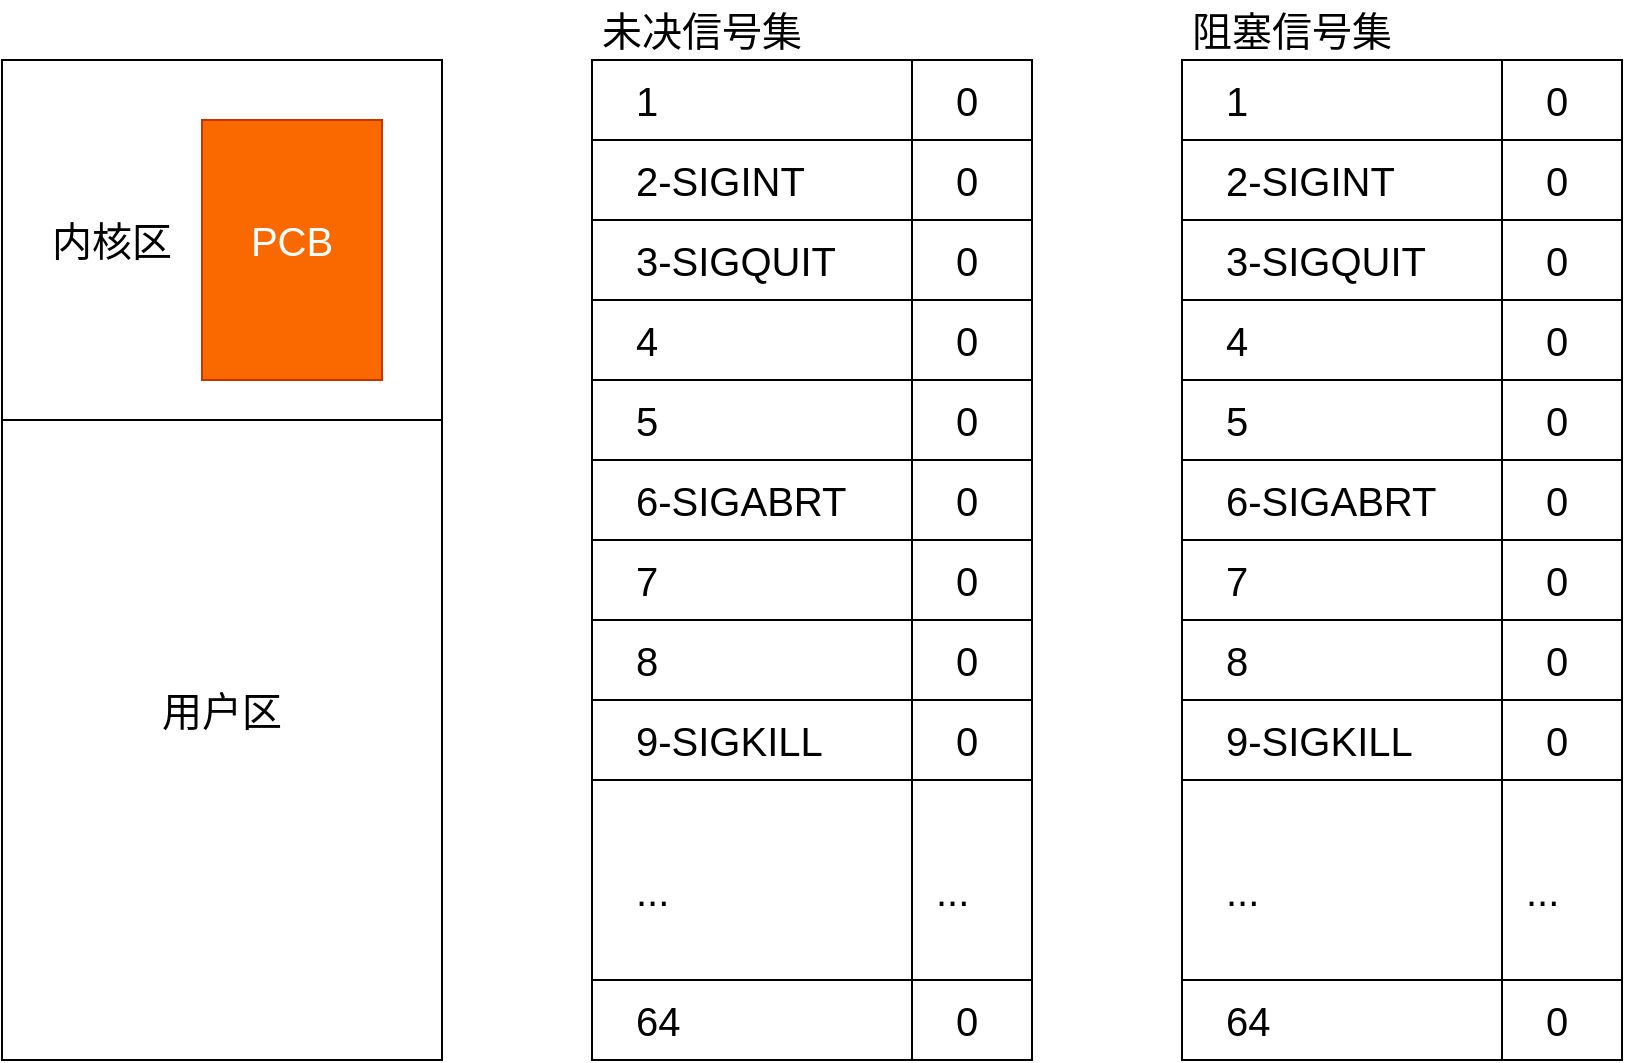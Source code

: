 <mxfile version="26.1.2">
  <diagram name="第 1 页" id="8x-L_6RalCvoe02NswXf">
    <mxGraphModel dx="1562" dy="853" grid="1" gridSize="10" guides="1" tooltips="1" connect="1" arrows="1" fold="1" page="1" pageScale="1" pageWidth="827" pageHeight="1169" math="0" shadow="0">
      <root>
        <mxCell id="0" />
        <mxCell id="1" parent="0" />
        <mxCell id="Lr_TVQ5S5jO8yoN1gr7h-4" value="" style="group;fillColor=#647687;fontColor=#ffffff;strokeColor=#314354;" vertex="1" connectable="0" parent="1">
          <mxGeometry x="200" y="110" width="220" height="500" as="geometry" />
        </mxCell>
        <mxCell id="Lr_TVQ5S5jO8yoN1gr7h-1" value="" style="rounded=0;whiteSpace=wrap;html=1;" vertex="1" parent="Lr_TVQ5S5jO8yoN1gr7h-4">
          <mxGeometry width="220.0" height="500" as="geometry" />
        </mxCell>
        <mxCell id="Lr_TVQ5S5jO8yoN1gr7h-3" value="" style="rounded=0;whiteSpace=wrap;html=1;" vertex="1" parent="Lr_TVQ5S5jO8yoN1gr7h-4">
          <mxGeometry width="220.0" height="180" as="geometry" />
        </mxCell>
        <mxCell id="Lr_TVQ5S5jO8yoN1gr7h-6" value="&lt;font style=&quot;font-size: 20px;&quot;&gt;用户区&lt;/font&gt;" style="text;html=1;align=center;verticalAlign=middle;whiteSpace=wrap;rounded=0;" vertex="1" parent="Lr_TVQ5S5jO8yoN1gr7h-4">
          <mxGeometry x="65" y="310" width="90" height="30" as="geometry" />
        </mxCell>
        <mxCell id="Lr_TVQ5S5jO8yoN1gr7h-8" value="&lt;font style=&quot;font-size: 20px;&quot;&gt;内核区&lt;/font&gt;" style="text;html=1;align=center;verticalAlign=middle;whiteSpace=wrap;rounded=0;" vertex="1" parent="Lr_TVQ5S5jO8yoN1gr7h-4">
          <mxGeometry x="10" y="75" width="90" height="30" as="geometry" />
        </mxCell>
        <mxCell id="Lr_TVQ5S5jO8yoN1gr7h-9" value="" style="rounded=0;whiteSpace=wrap;html=1;fillColor=#fa6800;strokeColor=#C73500;fillStyle=solid;fontColor=#000000;" vertex="1" parent="Lr_TVQ5S5jO8yoN1gr7h-4">
          <mxGeometry x="100" y="30" width="90" height="130" as="geometry" />
        </mxCell>
        <mxCell id="Lr_TVQ5S5jO8yoN1gr7h-10" value="&lt;font style=&quot;font-size: 20px;&quot;&gt;PCB&lt;/font&gt;" style="text;html=1;align=center;verticalAlign=middle;whiteSpace=wrap;rounded=0;fontColor=#FFFFFF;" vertex="1" parent="Lr_TVQ5S5jO8yoN1gr7h-4">
          <mxGeometry x="100" y="75" width="90" height="30" as="geometry" />
        </mxCell>
        <mxCell id="Lr_TVQ5S5jO8yoN1gr7h-18" value="&lt;font style=&quot;font-size: 20px;&quot;&gt;未决信号集&lt;/font&gt;" style="text;html=1;align=center;verticalAlign=middle;whiteSpace=wrap;rounded=0;" vertex="1" parent="1">
          <mxGeometry x="495" y="80" width="110" height="30" as="geometry" />
        </mxCell>
        <mxCell id="Lr_TVQ5S5jO8yoN1gr7h-82" value="&lt;span style=&quot;font-size: 20px;&quot;&gt;阻塞信号集&lt;/span&gt;" style="text;html=1;align=center;verticalAlign=middle;whiteSpace=wrap;rounded=0;" vertex="1" parent="1">
          <mxGeometry x="790" y="80" width="110" height="30" as="geometry" />
        </mxCell>
        <mxCell id="Lr_TVQ5S5jO8yoN1gr7h-136" value="" style="group" vertex="1" connectable="0" parent="1">
          <mxGeometry x="790" y="110" width="220" height="500" as="geometry" />
        </mxCell>
        <mxCell id="Lr_TVQ5S5jO8yoN1gr7h-81" value="" style="rounded=0;whiteSpace=wrap;html=1;" vertex="1" parent="Lr_TVQ5S5jO8yoN1gr7h-136">
          <mxGeometry width="220.0" height="500" as="geometry" />
        </mxCell>
        <mxCell id="Lr_TVQ5S5jO8yoN1gr7h-83" value="" style="group" vertex="1" connectable="0" parent="Lr_TVQ5S5jO8yoN1gr7h-136">
          <mxGeometry width="220" height="40" as="geometry" />
        </mxCell>
        <mxCell id="Lr_TVQ5S5jO8yoN1gr7h-84" value="" style="rounded=0;whiteSpace=wrap;html=1;" vertex="1" parent="Lr_TVQ5S5jO8yoN1gr7h-83">
          <mxGeometry width="220" height="40" as="geometry" />
        </mxCell>
        <mxCell id="Lr_TVQ5S5jO8yoN1gr7h-85" value="" style="rounded=0;whiteSpace=wrap;html=1;" vertex="1" parent="Lr_TVQ5S5jO8yoN1gr7h-83">
          <mxGeometry x="160" width="60" height="40" as="geometry" />
        </mxCell>
        <mxCell id="Lr_TVQ5S5jO8yoN1gr7h-86" value="&lt;font style=&quot;font-size: 20px;&quot;&gt;1&lt;/font&gt;" style="text;html=1;align=left;verticalAlign=middle;whiteSpace=wrap;rounded=0;" vertex="1" parent="Lr_TVQ5S5jO8yoN1gr7h-83">
          <mxGeometry x="20" y="5" width="90" height="30" as="geometry" />
        </mxCell>
        <mxCell id="Lr_TVQ5S5jO8yoN1gr7h-87" value="&lt;font style=&quot;font-size: 20px;&quot;&gt;0&lt;/font&gt;" style="text;html=1;align=left;verticalAlign=middle;whiteSpace=wrap;rounded=0;" vertex="1" parent="Lr_TVQ5S5jO8yoN1gr7h-83">
          <mxGeometry x="180" y="5" width="20" height="30" as="geometry" />
        </mxCell>
        <mxCell id="Lr_TVQ5S5jO8yoN1gr7h-88" value="" style="group" vertex="1" connectable="0" parent="Lr_TVQ5S5jO8yoN1gr7h-136">
          <mxGeometry y="40" width="220" height="40" as="geometry" />
        </mxCell>
        <mxCell id="Lr_TVQ5S5jO8yoN1gr7h-89" value="" style="rounded=0;whiteSpace=wrap;html=1;" vertex="1" parent="Lr_TVQ5S5jO8yoN1gr7h-88">
          <mxGeometry width="220" height="40" as="geometry" />
        </mxCell>
        <mxCell id="Lr_TVQ5S5jO8yoN1gr7h-90" value="" style="rounded=0;whiteSpace=wrap;html=1;" vertex="1" parent="Lr_TVQ5S5jO8yoN1gr7h-88">
          <mxGeometry x="160" width="60" height="40" as="geometry" />
        </mxCell>
        <mxCell id="Lr_TVQ5S5jO8yoN1gr7h-91" value="&lt;font style=&quot;font-size: 20px;&quot;&gt;2-SIGINT&lt;/font&gt;" style="text;html=1;align=left;verticalAlign=middle;whiteSpace=wrap;rounded=0;" vertex="1" parent="Lr_TVQ5S5jO8yoN1gr7h-88">
          <mxGeometry x="20" y="5" width="90" height="30" as="geometry" />
        </mxCell>
        <mxCell id="Lr_TVQ5S5jO8yoN1gr7h-92" value="&lt;font style=&quot;font-size: 20px;&quot;&gt;0&lt;/font&gt;" style="text;html=1;align=left;verticalAlign=middle;whiteSpace=wrap;rounded=0;" vertex="1" parent="Lr_TVQ5S5jO8yoN1gr7h-88">
          <mxGeometry x="180" y="5" width="20" height="30" as="geometry" />
        </mxCell>
        <mxCell id="Lr_TVQ5S5jO8yoN1gr7h-93" value="" style="group" vertex="1" connectable="0" parent="Lr_TVQ5S5jO8yoN1gr7h-136">
          <mxGeometry y="80" width="220" height="40" as="geometry" />
        </mxCell>
        <mxCell id="Lr_TVQ5S5jO8yoN1gr7h-94" value="" style="rounded=0;whiteSpace=wrap;html=1;" vertex="1" parent="Lr_TVQ5S5jO8yoN1gr7h-93">
          <mxGeometry width="220" height="40" as="geometry" />
        </mxCell>
        <mxCell id="Lr_TVQ5S5jO8yoN1gr7h-95" value="" style="rounded=0;whiteSpace=wrap;html=1;" vertex="1" parent="Lr_TVQ5S5jO8yoN1gr7h-93">
          <mxGeometry x="160" width="60" height="40" as="geometry" />
        </mxCell>
        <mxCell id="Lr_TVQ5S5jO8yoN1gr7h-96" value="&lt;font style=&quot;font-size: 20px;&quot;&gt;3-SIGQUIT&lt;/font&gt;" style="text;html=1;align=left;verticalAlign=middle;whiteSpace=wrap;rounded=0;" vertex="1" parent="Lr_TVQ5S5jO8yoN1gr7h-93">
          <mxGeometry x="20" y="5" width="110" height="30" as="geometry" />
        </mxCell>
        <mxCell id="Lr_TVQ5S5jO8yoN1gr7h-97" value="&lt;font style=&quot;font-size: 20px;&quot;&gt;0&lt;/font&gt;" style="text;html=1;align=left;verticalAlign=middle;whiteSpace=wrap;rounded=0;" vertex="1" parent="Lr_TVQ5S5jO8yoN1gr7h-93">
          <mxGeometry x="180" y="5" width="20" height="30" as="geometry" />
        </mxCell>
        <mxCell id="Lr_TVQ5S5jO8yoN1gr7h-98" value="" style="group" vertex="1" connectable="0" parent="Lr_TVQ5S5jO8yoN1gr7h-136">
          <mxGeometry y="120" width="220" height="40" as="geometry" />
        </mxCell>
        <mxCell id="Lr_TVQ5S5jO8yoN1gr7h-99" value="" style="rounded=0;whiteSpace=wrap;html=1;" vertex="1" parent="Lr_TVQ5S5jO8yoN1gr7h-98">
          <mxGeometry width="220" height="40" as="geometry" />
        </mxCell>
        <mxCell id="Lr_TVQ5S5jO8yoN1gr7h-100" value="" style="rounded=0;whiteSpace=wrap;html=1;" vertex="1" parent="Lr_TVQ5S5jO8yoN1gr7h-98">
          <mxGeometry x="160" width="60" height="40" as="geometry" />
        </mxCell>
        <mxCell id="Lr_TVQ5S5jO8yoN1gr7h-101" value="&lt;font style=&quot;font-size: 20px;&quot;&gt;4&lt;/font&gt;" style="text;html=1;align=left;verticalAlign=middle;whiteSpace=wrap;rounded=0;" vertex="1" parent="Lr_TVQ5S5jO8yoN1gr7h-98">
          <mxGeometry x="20" y="5" width="90" height="30" as="geometry" />
        </mxCell>
        <mxCell id="Lr_TVQ5S5jO8yoN1gr7h-102" value="&lt;font style=&quot;font-size: 20px;&quot;&gt;0&lt;/font&gt;" style="text;html=1;align=left;verticalAlign=middle;whiteSpace=wrap;rounded=0;" vertex="1" parent="Lr_TVQ5S5jO8yoN1gr7h-98">
          <mxGeometry x="180" y="5" width="20" height="30" as="geometry" />
        </mxCell>
        <mxCell id="Lr_TVQ5S5jO8yoN1gr7h-103" value="" style="group" vertex="1" connectable="0" parent="Lr_TVQ5S5jO8yoN1gr7h-136">
          <mxGeometry y="160" width="220" height="40" as="geometry" />
        </mxCell>
        <mxCell id="Lr_TVQ5S5jO8yoN1gr7h-104" value="" style="rounded=0;whiteSpace=wrap;html=1;" vertex="1" parent="Lr_TVQ5S5jO8yoN1gr7h-103">
          <mxGeometry width="220" height="40" as="geometry" />
        </mxCell>
        <mxCell id="Lr_TVQ5S5jO8yoN1gr7h-105" value="" style="rounded=0;whiteSpace=wrap;html=1;" vertex="1" parent="Lr_TVQ5S5jO8yoN1gr7h-103">
          <mxGeometry x="160" width="60" height="40" as="geometry" />
        </mxCell>
        <mxCell id="Lr_TVQ5S5jO8yoN1gr7h-106" value="&lt;font style=&quot;font-size: 20px;&quot;&gt;5&lt;/font&gt;" style="text;html=1;align=left;verticalAlign=middle;whiteSpace=wrap;rounded=0;" vertex="1" parent="Lr_TVQ5S5jO8yoN1gr7h-103">
          <mxGeometry x="20" y="5" width="90" height="30" as="geometry" />
        </mxCell>
        <mxCell id="Lr_TVQ5S5jO8yoN1gr7h-107" value="&lt;font style=&quot;font-size: 20px;&quot;&gt;0&lt;/font&gt;" style="text;html=1;align=left;verticalAlign=middle;whiteSpace=wrap;rounded=0;" vertex="1" parent="Lr_TVQ5S5jO8yoN1gr7h-103">
          <mxGeometry x="180" y="5" width="20" height="30" as="geometry" />
        </mxCell>
        <mxCell id="Lr_TVQ5S5jO8yoN1gr7h-108" value="" style="group" vertex="1" connectable="0" parent="Lr_TVQ5S5jO8yoN1gr7h-136">
          <mxGeometry y="200" width="220" height="40" as="geometry" />
        </mxCell>
        <mxCell id="Lr_TVQ5S5jO8yoN1gr7h-109" value="" style="rounded=0;whiteSpace=wrap;html=1;" vertex="1" parent="Lr_TVQ5S5jO8yoN1gr7h-108">
          <mxGeometry width="220" height="40" as="geometry" />
        </mxCell>
        <mxCell id="Lr_TVQ5S5jO8yoN1gr7h-110" value="" style="rounded=0;whiteSpace=wrap;html=1;" vertex="1" parent="Lr_TVQ5S5jO8yoN1gr7h-108">
          <mxGeometry x="160" width="60" height="40" as="geometry" />
        </mxCell>
        <mxCell id="Lr_TVQ5S5jO8yoN1gr7h-111" value="&lt;font style=&quot;font-size: 20px;&quot;&gt;6-SIGABRT&lt;/font&gt;" style="text;html=1;align=left;verticalAlign=middle;whiteSpace=wrap;rounded=0;" vertex="1" parent="Lr_TVQ5S5jO8yoN1gr7h-108">
          <mxGeometry x="20" y="5" width="110" height="30" as="geometry" />
        </mxCell>
        <mxCell id="Lr_TVQ5S5jO8yoN1gr7h-112" value="&lt;font style=&quot;font-size: 20px;&quot;&gt;0&lt;/font&gt;" style="text;html=1;align=left;verticalAlign=middle;whiteSpace=wrap;rounded=0;" vertex="1" parent="Lr_TVQ5S5jO8yoN1gr7h-108">
          <mxGeometry x="180" y="5" width="20" height="30" as="geometry" />
        </mxCell>
        <mxCell id="Lr_TVQ5S5jO8yoN1gr7h-113" value="" style="group" vertex="1" connectable="0" parent="Lr_TVQ5S5jO8yoN1gr7h-136">
          <mxGeometry y="240" width="220" height="40" as="geometry" />
        </mxCell>
        <mxCell id="Lr_TVQ5S5jO8yoN1gr7h-114" value="" style="rounded=0;whiteSpace=wrap;html=1;" vertex="1" parent="Lr_TVQ5S5jO8yoN1gr7h-113">
          <mxGeometry width="220" height="40" as="geometry" />
        </mxCell>
        <mxCell id="Lr_TVQ5S5jO8yoN1gr7h-115" value="" style="rounded=0;whiteSpace=wrap;html=1;" vertex="1" parent="Lr_TVQ5S5jO8yoN1gr7h-113">
          <mxGeometry x="160" width="60" height="40" as="geometry" />
        </mxCell>
        <mxCell id="Lr_TVQ5S5jO8yoN1gr7h-116" value="&lt;font style=&quot;font-size: 20px;&quot;&gt;7&lt;/font&gt;" style="text;html=1;align=left;verticalAlign=middle;whiteSpace=wrap;rounded=0;" vertex="1" parent="Lr_TVQ5S5jO8yoN1gr7h-113">
          <mxGeometry x="20" y="5" width="90" height="30" as="geometry" />
        </mxCell>
        <mxCell id="Lr_TVQ5S5jO8yoN1gr7h-117" value="&lt;font style=&quot;font-size: 20px;&quot;&gt;0&lt;/font&gt;" style="text;html=1;align=left;verticalAlign=middle;whiteSpace=wrap;rounded=0;" vertex="1" parent="Lr_TVQ5S5jO8yoN1gr7h-113">
          <mxGeometry x="180" y="5" width="20" height="30" as="geometry" />
        </mxCell>
        <mxCell id="Lr_TVQ5S5jO8yoN1gr7h-118" value="" style="group" vertex="1" connectable="0" parent="Lr_TVQ5S5jO8yoN1gr7h-136">
          <mxGeometry y="280" width="220" height="40" as="geometry" />
        </mxCell>
        <mxCell id="Lr_TVQ5S5jO8yoN1gr7h-119" value="" style="rounded=0;whiteSpace=wrap;html=1;" vertex="1" parent="Lr_TVQ5S5jO8yoN1gr7h-118">
          <mxGeometry width="220" height="40" as="geometry" />
        </mxCell>
        <mxCell id="Lr_TVQ5S5jO8yoN1gr7h-120" value="" style="rounded=0;whiteSpace=wrap;html=1;" vertex="1" parent="Lr_TVQ5S5jO8yoN1gr7h-118">
          <mxGeometry x="160" width="60" height="40" as="geometry" />
        </mxCell>
        <mxCell id="Lr_TVQ5S5jO8yoN1gr7h-121" value="&lt;font style=&quot;font-size: 20px;&quot;&gt;8&lt;/font&gt;" style="text;html=1;align=left;verticalAlign=middle;whiteSpace=wrap;rounded=0;" vertex="1" parent="Lr_TVQ5S5jO8yoN1gr7h-118">
          <mxGeometry x="20" y="5" width="90" height="30" as="geometry" />
        </mxCell>
        <mxCell id="Lr_TVQ5S5jO8yoN1gr7h-122" value="&lt;font style=&quot;font-size: 20px;&quot;&gt;0&lt;/font&gt;" style="text;html=1;align=left;verticalAlign=middle;whiteSpace=wrap;rounded=0;" vertex="1" parent="Lr_TVQ5S5jO8yoN1gr7h-118">
          <mxGeometry x="180" y="5" width="20" height="30" as="geometry" />
        </mxCell>
        <mxCell id="Lr_TVQ5S5jO8yoN1gr7h-123" value="" style="group" vertex="1" connectable="0" parent="Lr_TVQ5S5jO8yoN1gr7h-136">
          <mxGeometry y="460" width="220" height="40" as="geometry" />
        </mxCell>
        <mxCell id="Lr_TVQ5S5jO8yoN1gr7h-124" value="" style="rounded=0;whiteSpace=wrap;html=1;" vertex="1" parent="Lr_TVQ5S5jO8yoN1gr7h-123">
          <mxGeometry width="220" height="40" as="geometry" />
        </mxCell>
        <mxCell id="Lr_TVQ5S5jO8yoN1gr7h-125" value="" style="rounded=0;whiteSpace=wrap;html=1;" vertex="1" parent="Lr_TVQ5S5jO8yoN1gr7h-123">
          <mxGeometry x="160" width="60" height="40" as="geometry" />
        </mxCell>
        <mxCell id="Lr_TVQ5S5jO8yoN1gr7h-126" value="&lt;font style=&quot;font-size: 20px;&quot;&gt;64&lt;/font&gt;" style="text;html=1;align=left;verticalAlign=middle;whiteSpace=wrap;rounded=0;" vertex="1" parent="Lr_TVQ5S5jO8yoN1gr7h-123">
          <mxGeometry x="20" y="5" width="90" height="30" as="geometry" />
        </mxCell>
        <mxCell id="Lr_TVQ5S5jO8yoN1gr7h-127" value="&lt;font style=&quot;font-size: 20px;&quot;&gt;0&lt;/font&gt;" style="text;html=1;align=left;verticalAlign=middle;whiteSpace=wrap;rounded=0;" vertex="1" parent="Lr_TVQ5S5jO8yoN1gr7h-123">
          <mxGeometry x="180" y="5" width="20" height="30" as="geometry" />
        </mxCell>
        <mxCell id="Lr_TVQ5S5jO8yoN1gr7h-128" value="" style="group" vertex="1" connectable="0" parent="Lr_TVQ5S5jO8yoN1gr7h-136">
          <mxGeometry y="320" width="220" height="40" as="geometry" />
        </mxCell>
        <mxCell id="Lr_TVQ5S5jO8yoN1gr7h-129" value="" style="rounded=0;whiteSpace=wrap;html=1;" vertex="1" parent="Lr_TVQ5S5jO8yoN1gr7h-128">
          <mxGeometry width="220" height="40" as="geometry" />
        </mxCell>
        <mxCell id="Lr_TVQ5S5jO8yoN1gr7h-130" value="" style="rounded=0;whiteSpace=wrap;html=1;" vertex="1" parent="Lr_TVQ5S5jO8yoN1gr7h-128">
          <mxGeometry x="160" width="60" height="40" as="geometry" />
        </mxCell>
        <mxCell id="Lr_TVQ5S5jO8yoN1gr7h-131" value="&lt;font style=&quot;font-size: 20px;&quot;&gt;9-SIGKILL&lt;/font&gt;" style="text;html=1;align=left;verticalAlign=middle;whiteSpace=wrap;rounded=0;" vertex="1" parent="Lr_TVQ5S5jO8yoN1gr7h-128">
          <mxGeometry x="20" y="5" width="110" height="30" as="geometry" />
        </mxCell>
        <mxCell id="Lr_TVQ5S5jO8yoN1gr7h-132" value="&lt;font style=&quot;font-size: 20px;&quot;&gt;0&lt;/font&gt;" style="text;html=1;align=left;verticalAlign=middle;whiteSpace=wrap;rounded=0;" vertex="1" parent="Lr_TVQ5S5jO8yoN1gr7h-128">
          <mxGeometry x="180" y="5" width="20" height="30" as="geometry" />
        </mxCell>
        <mxCell id="Lr_TVQ5S5jO8yoN1gr7h-133" value="&lt;span style=&quot;font-size: 20px;&quot;&gt;...&lt;/span&gt;" style="text;html=1;align=left;verticalAlign=middle;whiteSpace=wrap;rounded=0;" vertex="1" parent="Lr_TVQ5S5jO8yoN1gr7h-136">
          <mxGeometry x="20" y="400" width="90" height="30" as="geometry" />
        </mxCell>
        <mxCell id="Lr_TVQ5S5jO8yoN1gr7h-134" value="" style="rounded=0;whiteSpace=wrap;html=1;" vertex="1" parent="Lr_TVQ5S5jO8yoN1gr7h-136">
          <mxGeometry x="160" y="360" width="60" height="100" as="geometry" />
        </mxCell>
        <mxCell id="Lr_TVQ5S5jO8yoN1gr7h-135" value="&lt;span style=&quot;font-size: 20px;&quot;&gt;...&lt;/span&gt;" style="text;html=1;align=left;verticalAlign=middle;whiteSpace=wrap;rounded=0;" vertex="1" parent="Lr_TVQ5S5jO8yoN1gr7h-136">
          <mxGeometry x="170" y="400" width="20" height="30" as="geometry" />
        </mxCell>
        <mxCell id="Lr_TVQ5S5jO8yoN1gr7h-137" value="" style="group" vertex="1" connectable="0" parent="1">
          <mxGeometry x="495" y="110" width="220" height="500" as="geometry" />
        </mxCell>
        <mxCell id="Lr_TVQ5S5jO8yoN1gr7h-12" value="" style="rounded=0;whiteSpace=wrap;html=1;" vertex="1" parent="Lr_TVQ5S5jO8yoN1gr7h-137">
          <mxGeometry width="220.0" height="500" as="geometry" />
        </mxCell>
        <mxCell id="Lr_TVQ5S5jO8yoN1gr7h-24" value="" style="group" vertex="1" connectable="0" parent="Lr_TVQ5S5jO8yoN1gr7h-137">
          <mxGeometry width="220" height="40" as="geometry" />
        </mxCell>
        <mxCell id="Lr_TVQ5S5jO8yoN1gr7h-19" value="" style="rounded=0;whiteSpace=wrap;html=1;" vertex="1" parent="Lr_TVQ5S5jO8yoN1gr7h-24">
          <mxGeometry width="220" height="40" as="geometry" />
        </mxCell>
        <mxCell id="Lr_TVQ5S5jO8yoN1gr7h-20" value="" style="rounded=0;whiteSpace=wrap;html=1;" vertex="1" parent="Lr_TVQ5S5jO8yoN1gr7h-24">
          <mxGeometry x="160" width="60" height="40" as="geometry" />
        </mxCell>
        <mxCell id="Lr_TVQ5S5jO8yoN1gr7h-21" value="&lt;font style=&quot;font-size: 20px;&quot;&gt;1&lt;/font&gt;" style="text;html=1;align=left;verticalAlign=middle;whiteSpace=wrap;rounded=0;" vertex="1" parent="Lr_TVQ5S5jO8yoN1gr7h-24">
          <mxGeometry x="20" y="5" width="90" height="30" as="geometry" />
        </mxCell>
        <mxCell id="Lr_TVQ5S5jO8yoN1gr7h-22" value="&lt;font style=&quot;font-size: 20px;&quot;&gt;0&lt;/font&gt;" style="text;html=1;align=left;verticalAlign=middle;whiteSpace=wrap;rounded=0;" vertex="1" parent="Lr_TVQ5S5jO8yoN1gr7h-24">
          <mxGeometry x="180" y="5" width="20" height="30" as="geometry" />
        </mxCell>
        <mxCell id="Lr_TVQ5S5jO8yoN1gr7h-25" value="" style="group" vertex="1" connectable="0" parent="Lr_TVQ5S5jO8yoN1gr7h-137">
          <mxGeometry y="40" width="220" height="40" as="geometry" />
        </mxCell>
        <mxCell id="Lr_TVQ5S5jO8yoN1gr7h-26" value="" style="rounded=0;whiteSpace=wrap;html=1;" vertex="1" parent="Lr_TVQ5S5jO8yoN1gr7h-25">
          <mxGeometry width="220" height="40" as="geometry" />
        </mxCell>
        <mxCell id="Lr_TVQ5S5jO8yoN1gr7h-27" value="" style="rounded=0;whiteSpace=wrap;html=1;" vertex="1" parent="Lr_TVQ5S5jO8yoN1gr7h-25">
          <mxGeometry x="160" width="60" height="40" as="geometry" />
        </mxCell>
        <mxCell id="Lr_TVQ5S5jO8yoN1gr7h-28" value="&lt;font style=&quot;font-size: 20px;&quot;&gt;2-SIGINT&lt;/font&gt;" style="text;html=1;align=left;verticalAlign=middle;whiteSpace=wrap;rounded=0;" vertex="1" parent="Lr_TVQ5S5jO8yoN1gr7h-25">
          <mxGeometry x="20" y="5" width="90" height="30" as="geometry" />
        </mxCell>
        <mxCell id="Lr_TVQ5S5jO8yoN1gr7h-29" value="&lt;font style=&quot;font-size: 20px;&quot;&gt;0&lt;/font&gt;" style="text;html=1;align=left;verticalAlign=middle;whiteSpace=wrap;rounded=0;" vertex="1" parent="Lr_TVQ5S5jO8yoN1gr7h-25">
          <mxGeometry x="180" y="5" width="20" height="30" as="geometry" />
        </mxCell>
        <mxCell id="Lr_TVQ5S5jO8yoN1gr7h-30" value="" style="group" vertex="1" connectable="0" parent="Lr_TVQ5S5jO8yoN1gr7h-137">
          <mxGeometry y="80" width="220" height="40" as="geometry" />
        </mxCell>
        <mxCell id="Lr_TVQ5S5jO8yoN1gr7h-31" value="" style="rounded=0;whiteSpace=wrap;html=1;" vertex="1" parent="Lr_TVQ5S5jO8yoN1gr7h-30">
          <mxGeometry width="220" height="40" as="geometry" />
        </mxCell>
        <mxCell id="Lr_TVQ5S5jO8yoN1gr7h-32" value="" style="rounded=0;whiteSpace=wrap;html=1;" vertex="1" parent="Lr_TVQ5S5jO8yoN1gr7h-30">
          <mxGeometry x="160" width="60" height="40" as="geometry" />
        </mxCell>
        <mxCell id="Lr_TVQ5S5jO8yoN1gr7h-33" value="&lt;font style=&quot;font-size: 20px;&quot;&gt;3-SIGQUIT&lt;/font&gt;" style="text;html=1;align=left;verticalAlign=middle;whiteSpace=wrap;rounded=0;" vertex="1" parent="Lr_TVQ5S5jO8yoN1gr7h-30">
          <mxGeometry x="20" y="5" width="110" height="30" as="geometry" />
        </mxCell>
        <mxCell id="Lr_TVQ5S5jO8yoN1gr7h-34" value="&lt;font style=&quot;font-size: 20px;&quot;&gt;0&lt;/font&gt;" style="text;html=1;align=left;verticalAlign=middle;whiteSpace=wrap;rounded=0;" vertex="1" parent="Lr_TVQ5S5jO8yoN1gr7h-30">
          <mxGeometry x="180" y="5" width="20" height="30" as="geometry" />
        </mxCell>
        <mxCell id="Lr_TVQ5S5jO8yoN1gr7h-35" value="" style="group" vertex="1" connectable="0" parent="Lr_TVQ5S5jO8yoN1gr7h-137">
          <mxGeometry y="120" width="220" height="40" as="geometry" />
        </mxCell>
        <mxCell id="Lr_TVQ5S5jO8yoN1gr7h-36" value="" style="rounded=0;whiteSpace=wrap;html=1;" vertex="1" parent="Lr_TVQ5S5jO8yoN1gr7h-35">
          <mxGeometry width="220" height="40" as="geometry" />
        </mxCell>
        <mxCell id="Lr_TVQ5S5jO8yoN1gr7h-37" value="" style="rounded=0;whiteSpace=wrap;html=1;" vertex="1" parent="Lr_TVQ5S5jO8yoN1gr7h-35">
          <mxGeometry x="160" width="60" height="40" as="geometry" />
        </mxCell>
        <mxCell id="Lr_TVQ5S5jO8yoN1gr7h-38" value="&lt;font style=&quot;font-size: 20px;&quot;&gt;4&lt;/font&gt;" style="text;html=1;align=left;verticalAlign=middle;whiteSpace=wrap;rounded=0;" vertex="1" parent="Lr_TVQ5S5jO8yoN1gr7h-35">
          <mxGeometry x="20" y="5" width="90" height="30" as="geometry" />
        </mxCell>
        <mxCell id="Lr_TVQ5S5jO8yoN1gr7h-39" value="&lt;font style=&quot;font-size: 20px;&quot;&gt;0&lt;/font&gt;" style="text;html=1;align=left;verticalAlign=middle;whiteSpace=wrap;rounded=0;" vertex="1" parent="Lr_TVQ5S5jO8yoN1gr7h-35">
          <mxGeometry x="180" y="5" width="20" height="30" as="geometry" />
        </mxCell>
        <mxCell id="Lr_TVQ5S5jO8yoN1gr7h-40" value="" style="group" vertex="1" connectable="0" parent="Lr_TVQ5S5jO8yoN1gr7h-137">
          <mxGeometry y="160" width="220" height="40" as="geometry" />
        </mxCell>
        <mxCell id="Lr_TVQ5S5jO8yoN1gr7h-41" value="" style="rounded=0;whiteSpace=wrap;html=1;" vertex="1" parent="Lr_TVQ5S5jO8yoN1gr7h-40">
          <mxGeometry width="220" height="40" as="geometry" />
        </mxCell>
        <mxCell id="Lr_TVQ5S5jO8yoN1gr7h-42" value="" style="rounded=0;whiteSpace=wrap;html=1;" vertex="1" parent="Lr_TVQ5S5jO8yoN1gr7h-40">
          <mxGeometry x="160" width="60" height="40" as="geometry" />
        </mxCell>
        <mxCell id="Lr_TVQ5S5jO8yoN1gr7h-43" value="&lt;font style=&quot;font-size: 20px;&quot;&gt;5&lt;/font&gt;" style="text;html=1;align=left;verticalAlign=middle;whiteSpace=wrap;rounded=0;" vertex="1" parent="Lr_TVQ5S5jO8yoN1gr7h-40">
          <mxGeometry x="20" y="5" width="90" height="30" as="geometry" />
        </mxCell>
        <mxCell id="Lr_TVQ5S5jO8yoN1gr7h-44" value="&lt;font style=&quot;font-size: 20px;&quot;&gt;0&lt;/font&gt;" style="text;html=1;align=left;verticalAlign=middle;whiteSpace=wrap;rounded=0;" vertex="1" parent="Lr_TVQ5S5jO8yoN1gr7h-40">
          <mxGeometry x="180" y="5" width="20" height="30" as="geometry" />
        </mxCell>
        <mxCell id="Lr_TVQ5S5jO8yoN1gr7h-53" value="" style="group" vertex="1" connectable="0" parent="Lr_TVQ5S5jO8yoN1gr7h-137">
          <mxGeometry y="200" width="220" height="40" as="geometry" />
        </mxCell>
        <mxCell id="Lr_TVQ5S5jO8yoN1gr7h-54" value="" style="rounded=0;whiteSpace=wrap;html=1;" vertex="1" parent="Lr_TVQ5S5jO8yoN1gr7h-53">
          <mxGeometry width="220" height="40" as="geometry" />
        </mxCell>
        <mxCell id="Lr_TVQ5S5jO8yoN1gr7h-55" value="" style="rounded=0;whiteSpace=wrap;html=1;" vertex="1" parent="Lr_TVQ5S5jO8yoN1gr7h-53">
          <mxGeometry x="160" width="60" height="40" as="geometry" />
        </mxCell>
        <mxCell id="Lr_TVQ5S5jO8yoN1gr7h-56" value="&lt;font style=&quot;font-size: 20px;&quot;&gt;6-SIGABRT&lt;/font&gt;" style="text;html=1;align=left;verticalAlign=middle;whiteSpace=wrap;rounded=0;" vertex="1" parent="Lr_TVQ5S5jO8yoN1gr7h-53">
          <mxGeometry x="20" y="5" width="110" height="30" as="geometry" />
        </mxCell>
        <mxCell id="Lr_TVQ5S5jO8yoN1gr7h-57" value="&lt;font style=&quot;font-size: 20px;&quot;&gt;0&lt;/font&gt;" style="text;html=1;align=left;verticalAlign=middle;whiteSpace=wrap;rounded=0;" vertex="1" parent="Lr_TVQ5S5jO8yoN1gr7h-53">
          <mxGeometry x="180" y="5" width="20" height="30" as="geometry" />
        </mxCell>
        <mxCell id="Lr_TVQ5S5jO8yoN1gr7h-58" value="" style="group" vertex="1" connectable="0" parent="Lr_TVQ5S5jO8yoN1gr7h-137">
          <mxGeometry y="240" width="220" height="40" as="geometry" />
        </mxCell>
        <mxCell id="Lr_TVQ5S5jO8yoN1gr7h-59" value="" style="rounded=0;whiteSpace=wrap;html=1;" vertex="1" parent="Lr_TVQ5S5jO8yoN1gr7h-58">
          <mxGeometry width="220" height="40" as="geometry" />
        </mxCell>
        <mxCell id="Lr_TVQ5S5jO8yoN1gr7h-60" value="" style="rounded=0;whiteSpace=wrap;html=1;" vertex="1" parent="Lr_TVQ5S5jO8yoN1gr7h-58">
          <mxGeometry x="160" width="60" height="40" as="geometry" />
        </mxCell>
        <mxCell id="Lr_TVQ5S5jO8yoN1gr7h-61" value="&lt;font style=&quot;font-size: 20px;&quot;&gt;7&lt;/font&gt;" style="text;html=1;align=left;verticalAlign=middle;whiteSpace=wrap;rounded=0;" vertex="1" parent="Lr_TVQ5S5jO8yoN1gr7h-58">
          <mxGeometry x="20" y="5" width="90" height="30" as="geometry" />
        </mxCell>
        <mxCell id="Lr_TVQ5S5jO8yoN1gr7h-62" value="&lt;font style=&quot;font-size: 20px;&quot;&gt;0&lt;/font&gt;" style="text;html=1;align=left;verticalAlign=middle;whiteSpace=wrap;rounded=0;" vertex="1" parent="Lr_TVQ5S5jO8yoN1gr7h-58">
          <mxGeometry x="180" y="5" width="20" height="30" as="geometry" />
        </mxCell>
        <mxCell id="Lr_TVQ5S5jO8yoN1gr7h-63" value="" style="group" vertex="1" connectable="0" parent="Lr_TVQ5S5jO8yoN1gr7h-137">
          <mxGeometry y="280" width="220" height="40" as="geometry" />
        </mxCell>
        <mxCell id="Lr_TVQ5S5jO8yoN1gr7h-64" value="" style="rounded=0;whiteSpace=wrap;html=1;" vertex="1" parent="Lr_TVQ5S5jO8yoN1gr7h-63">
          <mxGeometry width="220" height="40" as="geometry" />
        </mxCell>
        <mxCell id="Lr_TVQ5S5jO8yoN1gr7h-65" value="" style="rounded=0;whiteSpace=wrap;html=1;" vertex="1" parent="Lr_TVQ5S5jO8yoN1gr7h-63">
          <mxGeometry x="160" width="60" height="40" as="geometry" />
        </mxCell>
        <mxCell id="Lr_TVQ5S5jO8yoN1gr7h-66" value="&lt;font style=&quot;font-size: 20px;&quot;&gt;8&lt;/font&gt;" style="text;html=1;align=left;verticalAlign=middle;whiteSpace=wrap;rounded=0;" vertex="1" parent="Lr_TVQ5S5jO8yoN1gr7h-63">
          <mxGeometry x="20" y="5" width="90" height="30" as="geometry" />
        </mxCell>
        <mxCell id="Lr_TVQ5S5jO8yoN1gr7h-67" value="&lt;font style=&quot;font-size: 20px;&quot;&gt;0&lt;/font&gt;" style="text;html=1;align=left;verticalAlign=middle;whiteSpace=wrap;rounded=0;" vertex="1" parent="Lr_TVQ5S5jO8yoN1gr7h-63">
          <mxGeometry x="180" y="5" width="20" height="30" as="geometry" />
        </mxCell>
        <mxCell id="Lr_TVQ5S5jO8yoN1gr7h-68" value="" style="group" vertex="1" connectable="0" parent="Lr_TVQ5S5jO8yoN1gr7h-137">
          <mxGeometry y="460" width="220" height="40" as="geometry" />
        </mxCell>
        <mxCell id="Lr_TVQ5S5jO8yoN1gr7h-69" value="" style="rounded=0;whiteSpace=wrap;html=1;" vertex="1" parent="Lr_TVQ5S5jO8yoN1gr7h-68">
          <mxGeometry width="220" height="40" as="geometry" />
        </mxCell>
        <mxCell id="Lr_TVQ5S5jO8yoN1gr7h-70" value="" style="rounded=0;whiteSpace=wrap;html=1;" vertex="1" parent="Lr_TVQ5S5jO8yoN1gr7h-68">
          <mxGeometry x="160" width="60" height="40" as="geometry" />
        </mxCell>
        <mxCell id="Lr_TVQ5S5jO8yoN1gr7h-71" value="&lt;font style=&quot;font-size: 20px;&quot;&gt;64&lt;/font&gt;" style="text;html=1;align=left;verticalAlign=middle;whiteSpace=wrap;rounded=0;" vertex="1" parent="Lr_TVQ5S5jO8yoN1gr7h-68">
          <mxGeometry x="20" y="5" width="90" height="30" as="geometry" />
        </mxCell>
        <mxCell id="Lr_TVQ5S5jO8yoN1gr7h-72" value="&lt;font style=&quot;font-size: 20px;&quot;&gt;0&lt;/font&gt;" style="text;html=1;align=left;verticalAlign=middle;whiteSpace=wrap;rounded=0;" vertex="1" parent="Lr_TVQ5S5jO8yoN1gr7h-68">
          <mxGeometry x="180" y="5" width="20" height="30" as="geometry" />
        </mxCell>
        <mxCell id="Lr_TVQ5S5jO8yoN1gr7h-73" value="" style="group" vertex="1" connectable="0" parent="Lr_TVQ5S5jO8yoN1gr7h-137">
          <mxGeometry y="320" width="220" height="40" as="geometry" />
        </mxCell>
        <mxCell id="Lr_TVQ5S5jO8yoN1gr7h-74" value="" style="rounded=0;whiteSpace=wrap;html=1;" vertex="1" parent="Lr_TVQ5S5jO8yoN1gr7h-73">
          <mxGeometry width="220" height="40" as="geometry" />
        </mxCell>
        <mxCell id="Lr_TVQ5S5jO8yoN1gr7h-75" value="" style="rounded=0;whiteSpace=wrap;html=1;" vertex="1" parent="Lr_TVQ5S5jO8yoN1gr7h-73">
          <mxGeometry x="160" width="60" height="40" as="geometry" />
        </mxCell>
        <mxCell id="Lr_TVQ5S5jO8yoN1gr7h-76" value="&lt;font style=&quot;font-size: 20px;&quot;&gt;9-SIGKILL&lt;/font&gt;" style="text;html=1;align=left;verticalAlign=middle;whiteSpace=wrap;rounded=0;" vertex="1" parent="Lr_TVQ5S5jO8yoN1gr7h-73">
          <mxGeometry x="20" y="5" width="110" height="30" as="geometry" />
        </mxCell>
        <mxCell id="Lr_TVQ5S5jO8yoN1gr7h-77" value="&lt;font style=&quot;font-size: 20px;&quot;&gt;0&lt;/font&gt;" style="text;html=1;align=left;verticalAlign=middle;whiteSpace=wrap;rounded=0;" vertex="1" parent="Lr_TVQ5S5jO8yoN1gr7h-73">
          <mxGeometry x="180" y="5" width="20" height="30" as="geometry" />
        </mxCell>
        <mxCell id="Lr_TVQ5S5jO8yoN1gr7h-78" value="&lt;span style=&quot;font-size: 20px;&quot;&gt;...&lt;/span&gt;" style="text;html=1;align=left;verticalAlign=middle;whiteSpace=wrap;rounded=0;" vertex="1" parent="Lr_TVQ5S5jO8yoN1gr7h-137">
          <mxGeometry x="20" y="400" width="90" height="30" as="geometry" />
        </mxCell>
        <mxCell id="Lr_TVQ5S5jO8yoN1gr7h-79" value="" style="rounded=0;whiteSpace=wrap;html=1;" vertex="1" parent="Lr_TVQ5S5jO8yoN1gr7h-137">
          <mxGeometry x="160" y="360" width="60" height="100" as="geometry" />
        </mxCell>
        <mxCell id="Lr_TVQ5S5jO8yoN1gr7h-80" value="&lt;span style=&quot;font-size: 20px;&quot;&gt;...&lt;/span&gt;" style="text;html=1;align=left;verticalAlign=middle;whiteSpace=wrap;rounded=0;" vertex="1" parent="Lr_TVQ5S5jO8yoN1gr7h-137">
          <mxGeometry x="170" y="400" width="20" height="30" as="geometry" />
        </mxCell>
      </root>
    </mxGraphModel>
  </diagram>
</mxfile>
